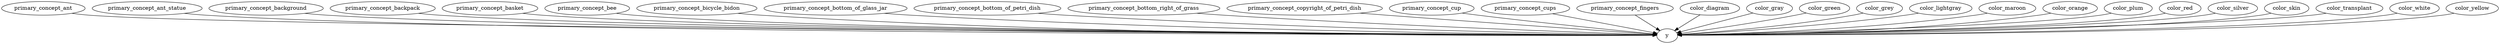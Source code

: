 strict digraph  {
primary_concept_ant;
y;
primary_concept_ant_statue;
primary_concept_background;
primary_concept_backpack;
primary_concept_basket;
primary_concept_bee;
primary_concept_bicycle_bidon;
primary_concept_bottom_of_glass_jar;
primary_concept_bottom_of_petri_dish;
primary_concept_bottom_right_of_grass;
primary_concept_copyright_of_petri_dish;
primary_concept_cup;
primary_concept_cups;
primary_concept_fingers;
color_diagram;
color_gray;
color_green;
color_grey;
color_lightgray;
color_maroon;
color_orange;
color_plum;
color_red;
color_silver;
color_skin;
color_transplant;
color_white;
color_yellow;
primary_concept_ant -> y;
primary_concept_ant_statue -> y;
primary_concept_background -> y;
primary_concept_backpack -> y;
primary_concept_basket -> y;
primary_concept_bee -> y;
primary_concept_bicycle_bidon -> y;
primary_concept_bottom_of_glass_jar -> y;
primary_concept_bottom_of_petri_dish -> y;
primary_concept_bottom_right_of_grass -> y;
primary_concept_copyright_of_petri_dish -> y;
primary_concept_cup -> y;
primary_concept_cups -> y;
primary_concept_fingers -> y;
color_diagram -> y;
color_gray -> y;
color_green -> y;
color_grey -> y;
color_lightgray -> y;
color_maroon -> y;
color_orange -> y;
color_plum -> y;
color_red -> y;
color_silver -> y;
color_skin -> y;
color_transplant -> y;
color_white -> y;
color_yellow -> y;
}
